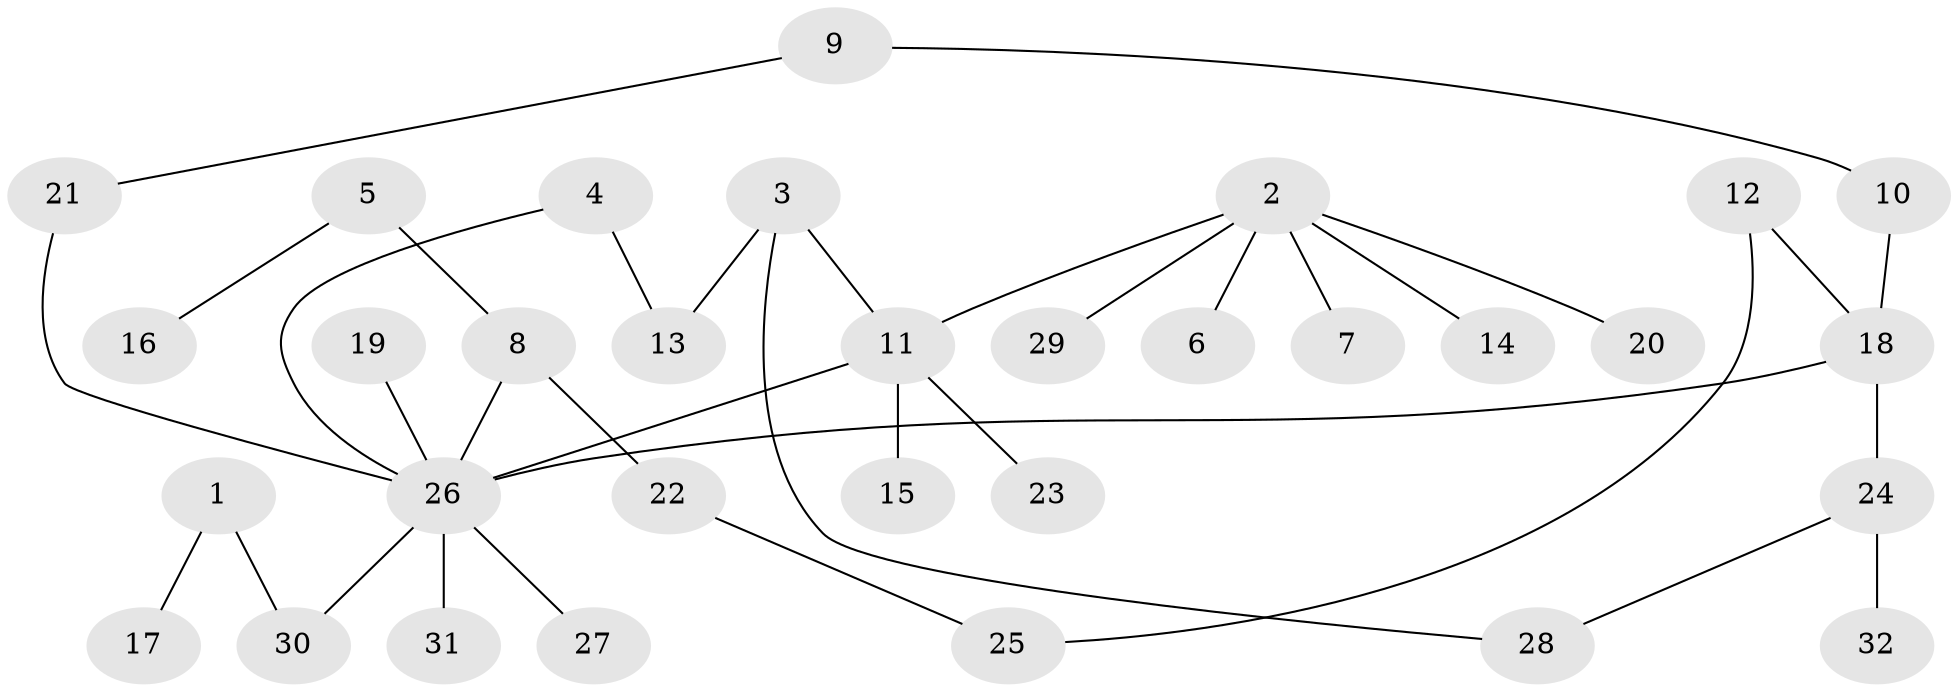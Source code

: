 // original degree distribution, {4: 0.05128205128205128, 6: 0.02564102564102564, 11: 0.01282051282051282, 1: 0.48717948717948717, 5: 0.038461538461538464, 2: 0.2564102564102564, 3: 0.1282051282051282}
// Generated by graph-tools (version 1.1) at 2025/36/03/04/25 23:36:06]
// undirected, 32 vertices, 35 edges
graph export_dot {
  node [color=gray90,style=filled];
  1;
  2;
  3;
  4;
  5;
  6;
  7;
  8;
  9;
  10;
  11;
  12;
  13;
  14;
  15;
  16;
  17;
  18;
  19;
  20;
  21;
  22;
  23;
  24;
  25;
  26;
  27;
  28;
  29;
  30;
  31;
  32;
  1 -- 17 [weight=1.0];
  1 -- 30 [weight=1.0];
  2 -- 6 [weight=1.0];
  2 -- 7 [weight=1.0];
  2 -- 11 [weight=1.0];
  2 -- 14 [weight=1.0];
  2 -- 20 [weight=1.0];
  2 -- 29 [weight=1.0];
  3 -- 11 [weight=1.0];
  3 -- 13 [weight=1.0];
  3 -- 28 [weight=1.0];
  4 -- 13 [weight=1.0];
  4 -- 26 [weight=1.0];
  5 -- 8 [weight=1.0];
  5 -- 16 [weight=1.0];
  8 -- 22 [weight=1.0];
  8 -- 26 [weight=1.0];
  9 -- 10 [weight=1.0];
  9 -- 21 [weight=1.0];
  10 -- 18 [weight=1.0];
  11 -- 15 [weight=1.0];
  11 -- 23 [weight=1.0];
  11 -- 26 [weight=1.0];
  12 -- 18 [weight=1.0];
  12 -- 25 [weight=1.0];
  18 -- 24 [weight=1.0];
  18 -- 26 [weight=1.0];
  19 -- 26 [weight=1.0];
  21 -- 26 [weight=1.0];
  22 -- 25 [weight=1.0];
  24 -- 28 [weight=1.0];
  24 -- 32 [weight=1.0];
  26 -- 27 [weight=1.0];
  26 -- 30 [weight=1.0];
  26 -- 31 [weight=1.0];
}
